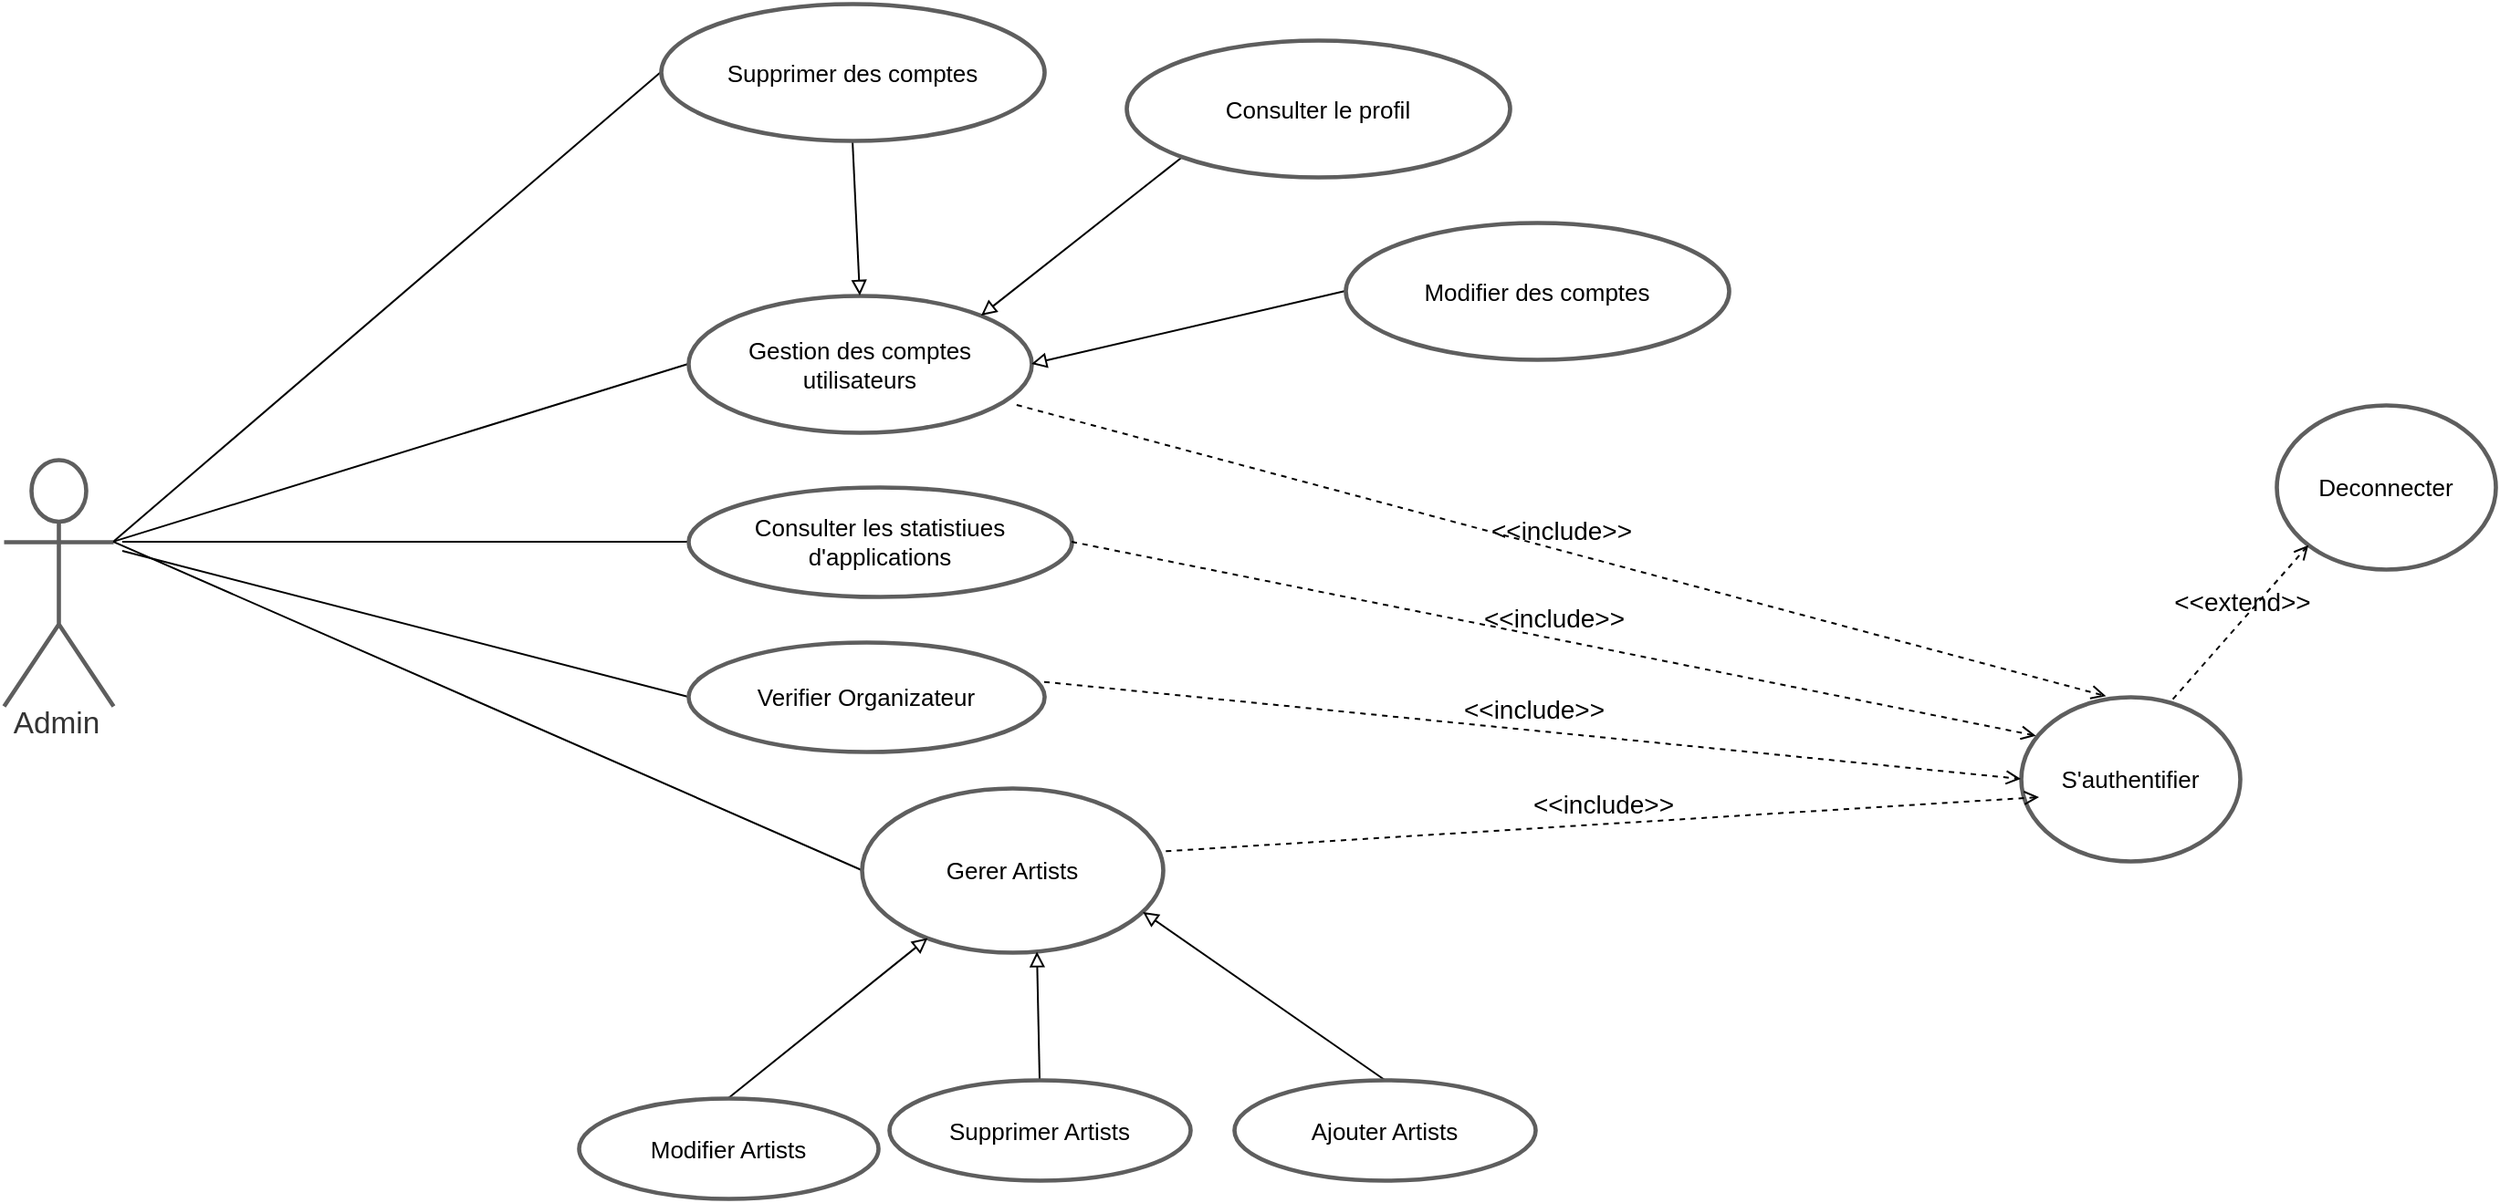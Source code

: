 <mxfile version="20.8.16" type="github">
  <diagram name="Page-1" id="k2QsYMQ3zqkMUnvCmFKg">
    <mxGraphModel dx="4200" dy="-218" grid="1" gridSize="10" guides="1" tooltips="1" connect="1" arrows="1" fold="1" page="1" pageScale="1" pageWidth="827" pageHeight="1169" math="0" shadow="0">
      <root>
        <mxCell id="0" />
        <mxCell id="1" parent="0" />
        <mxCell id="rpKcKU9BycYmj93KXx1i-32" style="edgeStyle=none;rounded=0;orthogonalLoop=1;jettySize=auto;html=1;exitX=1;exitY=0.333;exitDx=0;exitDy=0;exitPerimeter=0;entryX=0;entryY=0.5;entryDx=0;entryDy=0;fontSize=14;endArrow=none;endFill=0;" edge="1" parent="1" source="rpKcKU9BycYmj93KXx1i-34" target="rpKcKU9BycYmj93KXx1i-43">
          <mxGeometry relative="1" as="geometry" />
        </mxCell>
        <mxCell id="rpKcKU9BycYmj93KXx1i-33" style="edgeStyle=none;rounded=0;orthogonalLoop=1;jettySize=auto;html=1;exitX=1;exitY=0.333;exitDx=0;exitDy=0;exitPerimeter=0;entryX=0;entryY=0.5;entryDx=0;entryDy=0;fontSize=14;endArrow=none;endFill=0;" edge="1" parent="1" source="rpKcKU9BycYmj93KXx1i-34" target="rpKcKU9BycYmj93KXx1i-35">
          <mxGeometry relative="1" as="geometry" />
        </mxCell>
        <mxCell id="rpKcKU9BycYmj93KXx1i-34" value="Admin" style="html=1;overflow=block;blockSpacing=1;shape=umlActor;labelPosition=center;verticalLabelPosition=bottom;verticalAlign=top;whiteSpace=nowrap;fontSize=16.7;fontColor=#333333;align=center;spacing=0;strokeColor=#5e5e5e;strokeOpacity=100;rounded=1;absoluteArcSize=1;arcSize=9;strokeWidth=2.3;lucidId=TCmtfz8hAuSR;" vertex="1" parent="1">
          <mxGeometry x="185" y="3490" width="60" height="135" as="geometry" />
        </mxCell>
        <mxCell id="rpKcKU9BycYmj93KXx1i-35" value="Gestion des comptes utilisateurs" style="html=1;overflow=block;blockSpacing=1;whiteSpace=wrap;ellipse;fontSize=13;spacing=3.8;strokeColor=#5e5e5e;strokeOpacity=100;rounded=1;absoluteArcSize=1;arcSize=9;strokeWidth=2.3;lucidId=2CmtHglSXUaJ;" vertex="1" parent="1">
          <mxGeometry x="560" y="3400" width="188" height="75" as="geometry" />
        </mxCell>
        <mxCell id="rpKcKU9BycYmj93KXx1i-36" style="edgeStyle=none;rounded=0;orthogonalLoop=1;jettySize=auto;html=1;exitX=0;exitY=0.5;exitDx=0;exitDy=0;fontSize=14;endArrow=none;endFill=0;" edge="1" parent="1" source="rpKcKU9BycYmj93KXx1i-37">
          <mxGeometry relative="1" as="geometry">
            <mxPoint x="250" y="3535" as="targetPoint" />
          </mxGeometry>
        </mxCell>
        <mxCell id="rpKcKU9BycYmj93KXx1i-37" value="Consulter les  statistiues d&#39;applications" style="html=1;overflow=block;blockSpacing=1;whiteSpace=wrap;ellipse;fontSize=13;spacing=3.8;strokeColor=#5e5e5e;strokeOpacity=100;rounded=1;absoluteArcSize=1;arcSize=9;strokeWidth=2.3;lucidId=4Cmtud14x5Y7;" vertex="1" parent="1">
          <mxGeometry x="560" y="3505" width="210" height="60" as="geometry" />
        </mxCell>
        <mxCell id="rpKcKU9BycYmj93KXx1i-38" style="edgeStyle=none;rounded=0;orthogonalLoop=1;jettySize=auto;html=1;exitX=0;exitY=0.5;exitDx=0;exitDy=0;fontSize=14;endArrow=none;endFill=0;" edge="1" parent="1" source="rpKcKU9BycYmj93KXx1i-39">
          <mxGeometry relative="1" as="geometry">
            <mxPoint x="250" y="3540" as="targetPoint" />
          </mxGeometry>
        </mxCell>
        <mxCell id="rpKcKU9BycYmj93KXx1i-39" value="Verifier Organizateur" style="html=1;overflow=block;blockSpacing=1;whiteSpace=wrap;ellipse;fontSize=13;spacing=3.8;strokeColor=#5e5e5e;strokeOpacity=100;rounded=1;absoluteArcSize=1;arcSize=9;strokeWidth=2.3;lucidId=6CmtnAD3XU6T;" vertex="1" parent="1">
          <mxGeometry x="560" y="3590" width="195" height="60" as="geometry" />
        </mxCell>
        <mxCell id="rpKcKU9BycYmj93KXx1i-40" style="edgeStyle=none;rounded=0;orthogonalLoop=1;jettySize=auto;html=1;exitX=0;exitY=0.5;exitDx=0;exitDy=0;entryX=1;entryY=0.333;entryDx=0;entryDy=0;entryPerimeter=0;fontSize=14;endArrow=none;endFill=0;" edge="1" parent="1" source="rpKcKU9BycYmj93KXx1i-41" target="rpKcKU9BycYmj93KXx1i-34">
          <mxGeometry relative="1" as="geometry" />
        </mxCell>
        <mxCell id="rpKcKU9BycYmj93KXx1i-41" value="Gerer  Artists" style="html=1;overflow=block;blockSpacing=1;whiteSpace=wrap;ellipse;fontSize=13;spacing=3.8;strokeColor=#5e5e5e;strokeOpacity=100;rounded=1;absoluteArcSize=1;arcSize=9;strokeWidth=2.3;lucidId=9Cmt3dIYTxuM;" vertex="1" parent="1">
          <mxGeometry x="655" y="3670" width="165" height="90" as="geometry" />
        </mxCell>
        <mxCell id="rpKcKU9BycYmj93KXx1i-42" style="edgeStyle=none;rounded=0;orthogonalLoop=1;jettySize=auto;html=1;exitX=0.5;exitY=1;exitDx=0;exitDy=0;entryX=0.5;entryY=0;entryDx=0;entryDy=0;fontSize=14;endArrow=block;endFill=0;" edge="1" parent="1" source="rpKcKU9BycYmj93KXx1i-43" target="rpKcKU9BycYmj93KXx1i-35">
          <mxGeometry relative="1" as="geometry" />
        </mxCell>
        <mxCell id="rpKcKU9BycYmj93KXx1i-43" value="Supprimer des comptes" style="html=1;overflow=block;blockSpacing=1;whiteSpace=wrap;ellipse;fontSize=13;spacing=3.8;strokeColor=#5e5e5e;strokeOpacity=100;rounded=1;absoluteArcSize=1;arcSize=9;strokeWidth=2.3;lucidId=UEmtKaLi1W1V;" vertex="1" parent="1">
          <mxGeometry x="545" y="3240" width="210" height="75" as="geometry" />
        </mxCell>
        <mxCell id="rpKcKU9BycYmj93KXx1i-44" style="edgeStyle=none;rounded=0;orthogonalLoop=1;jettySize=auto;html=1;exitX=0;exitY=1;exitDx=0;exitDy=0;entryX=1;entryY=0;entryDx=0;entryDy=0;fontSize=14;endArrow=block;endFill=0;" edge="1" parent="1" source="rpKcKU9BycYmj93KXx1i-45" target="rpKcKU9BycYmj93KXx1i-35">
          <mxGeometry relative="1" as="geometry" />
        </mxCell>
        <mxCell id="rpKcKU9BycYmj93KXx1i-45" value="Consulter le profil" style="html=1;overflow=block;blockSpacing=1;whiteSpace=wrap;ellipse;fontSize=13;spacing=3.8;strokeColor=#5e5e5e;strokeOpacity=100;rounded=1;absoluteArcSize=1;arcSize=9;strokeWidth=2.3;lucidId=9EmtDgn2g~nr;" vertex="1" parent="1">
          <mxGeometry x="800" y="3260" width="210" height="75" as="geometry" />
        </mxCell>
        <mxCell id="rpKcKU9BycYmj93KXx1i-46" style="edgeStyle=none;rounded=0;orthogonalLoop=1;jettySize=auto;html=1;exitX=0;exitY=0.5;exitDx=0;exitDy=0;entryX=1;entryY=0.5;entryDx=0;entryDy=0;fontSize=14;endArrow=block;endFill=0;" edge="1" parent="1" source="rpKcKU9BycYmj93KXx1i-47" target="rpKcKU9BycYmj93KXx1i-35">
          <mxGeometry relative="1" as="geometry" />
        </mxCell>
        <mxCell id="rpKcKU9BycYmj93KXx1i-47" value="Modifier des comptes" style="html=1;overflow=block;blockSpacing=1;whiteSpace=wrap;ellipse;fontSize=13;spacing=3.8;strokeColor=#5e5e5e;strokeOpacity=100;rounded=1;absoluteArcSize=1;arcSize=9;strokeWidth=2.3;lucidId=lFmtOqZzf6Zj;" vertex="1" parent="1">
          <mxGeometry x="920" y="3360" width="210" height="75" as="geometry" />
        </mxCell>
        <mxCell id="rpKcKU9BycYmj93KXx1i-48" style="edgeStyle=none;rounded=0;orthogonalLoop=1;jettySize=auto;html=1;exitX=0.5;exitY=0;exitDx=0;exitDy=0;entryX=0.934;entryY=0.755;entryDx=0;entryDy=0;entryPerimeter=0;fontSize=14;endArrow=block;endFill=0;" edge="1" parent="1" source="rpKcKU9BycYmj93KXx1i-49" target="rpKcKU9BycYmj93KXx1i-41">
          <mxGeometry relative="1" as="geometry" />
        </mxCell>
        <mxCell id="rpKcKU9BycYmj93KXx1i-49" value="Ajouter Artists" style="html=1;overflow=block;blockSpacing=1;whiteSpace=wrap;ellipse;fontSize=13;spacing=3.8;strokeColor=#5e5e5e;strokeOpacity=100;rounded=1;absoluteArcSize=1;arcSize=9;strokeWidth=2.3;lucidId=9Cmt3dIYTxuM;" vertex="1" parent="1">
          <mxGeometry x="859" y="3830" width="165" height="55" as="geometry" />
        </mxCell>
        <mxCell id="rpKcKU9BycYmj93KXx1i-50" style="edgeStyle=none;rounded=0;orthogonalLoop=1;jettySize=auto;html=1;exitX=0.5;exitY=0;exitDx=0;exitDy=0;entryX=0.582;entryY=0.997;entryDx=0;entryDy=0;entryPerimeter=0;fontSize=14;endArrow=block;endFill=0;" edge="1" parent="1" source="rpKcKU9BycYmj93KXx1i-51" target="rpKcKU9BycYmj93KXx1i-41">
          <mxGeometry relative="1" as="geometry" />
        </mxCell>
        <mxCell id="rpKcKU9BycYmj93KXx1i-51" value="Supprimer Artists" style="html=1;overflow=block;blockSpacing=1;whiteSpace=wrap;ellipse;fontSize=13;spacing=3.8;strokeColor=#5e5e5e;strokeOpacity=100;rounded=1;absoluteArcSize=1;arcSize=9;strokeWidth=2.3;lucidId=9Cmt3dIYTxuM;" vertex="1" parent="1">
          <mxGeometry x="670" y="3830" width="165" height="55" as="geometry" />
        </mxCell>
        <mxCell id="rpKcKU9BycYmj93KXx1i-52" style="edgeStyle=none;rounded=0;orthogonalLoop=1;jettySize=auto;html=1;exitX=0.5;exitY=0;exitDx=0;exitDy=0;fontSize=14;endArrow=block;endFill=0;" edge="1" parent="1" source="rpKcKU9BycYmj93KXx1i-53" target="rpKcKU9BycYmj93KXx1i-41">
          <mxGeometry relative="1" as="geometry" />
        </mxCell>
        <mxCell id="rpKcKU9BycYmj93KXx1i-53" value="Modifier Artists" style="html=1;overflow=block;blockSpacing=1;whiteSpace=wrap;ellipse;fontSize=13;spacing=3.8;strokeColor=#5e5e5e;strokeOpacity=100;rounded=1;absoluteArcSize=1;arcSize=9;strokeWidth=2.3;lucidId=9Cmt3dIYTxuM;" vertex="1" parent="1">
          <mxGeometry x="500" y="3840" width="164" height="55" as="geometry" />
        </mxCell>
        <mxCell id="rpKcKU9BycYmj93KXx1i-54" value="S&#39;authentifier" style="html=1;overflow=block;blockSpacing=1;whiteSpace=wrap;ellipse;fontSize=13;spacing=3.8;strokeColor=#5e5e5e;strokeOpacity=100;rounded=1;absoluteArcSize=1;arcSize=9;strokeWidth=2.3;lucidId=XvitAHHM73nt;" vertex="1" parent="1">
          <mxGeometry x="1290" y="3620" width="120" height="90" as="geometry" />
        </mxCell>
        <mxCell id="rpKcKU9BycYmj93KXx1i-55" value="Deconnecter" style="html=1;overflow=block;blockSpacing=1;whiteSpace=wrap;ellipse;fontSize=13;spacing=3.8;strokeColor=#5e5e5e;strokeOpacity=100;rounded=1;absoluteArcSize=1;arcSize=9;strokeWidth=2.3;lucidId=XvitmW9DInrr;" vertex="1" parent="1">
          <mxGeometry x="1430" y="3460" width="120" height="90" as="geometry" />
        </mxCell>
        <mxCell id="rpKcKU9BycYmj93KXx1i-56" value="&amp;lt;&amp;lt;extend&amp;gt;&amp;gt;" style="html=1;verticalAlign=bottom;labelBackgroundColor=none;endArrow=open;endFill=0;dashed=1;rounded=0;fontSize=14;entryX=0;entryY=1;entryDx=0;entryDy=0;exitX=0.694;exitY=0.015;exitDx=0;exitDy=0;exitPerimeter=0;" edge="1" parent="1" source="rpKcKU9BycYmj93KXx1i-54" target="rpKcKU9BycYmj93KXx1i-55">
          <mxGeometry width="160" relative="1" as="geometry">
            <mxPoint x="1420" y="3570" as="sourcePoint" />
            <mxPoint x="1580" y="3570" as="targetPoint" />
          </mxGeometry>
        </mxCell>
        <mxCell id="rpKcKU9BycYmj93KXx1i-57" value="&amp;lt;&amp;lt;include&amp;gt;&amp;gt;" style="html=1;verticalAlign=bottom;labelBackgroundColor=none;endArrow=open;endFill=0;dashed=1;rounded=0;fontSize=14;exitX=1;exitY=0.5;exitDx=0;exitDy=0;entryX=0.069;entryY=0.237;entryDx=0;entryDy=0;entryPerimeter=0;" edge="1" parent="1" source="rpKcKU9BycYmj93KXx1i-37" target="rpKcKU9BycYmj93KXx1i-54">
          <mxGeometry width="160" relative="1" as="geometry">
            <mxPoint x="850" y="3560" as="sourcePoint" />
            <mxPoint x="1010" y="3560" as="targetPoint" />
          </mxGeometry>
        </mxCell>
        <mxCell id="rpKcKU9BycYmj93KXx1i-58" value="&amp;lt;&amp;lt;include&amp;gt;&amp;gt;" style="html=1;verticalAlign=bottom;labelBackgroundColor=none;endArrow=open;endFill=0;dashed=1;rounded=0;fontSize=14;exitX=1;exitY=0.5;exitDx=0;exitDy=0;entryX=0;entryY=0.5;entryDx=0;entryDy=0;" edge="1" parent="1" target="rpKcKU9BycYmj93KXx1i-54">
          <mxGeometry width="160" relative="1" as="geometry">
            <mxPoint x="755" y="3611.83" as="sourcePoint" />
            <mxPoint x="1283.28" y="3718.16" as="targetPoint" />
          </mxGeometry>
        </mxCell>
        <mxCell id="rpKcKU9BycYmj93KXx1i-59" value="&amp;lt;&amp;lt;include&amp;gt;&amp;gt;" style="html=1;verticalAlign=bottom;labelBackgroundColor=none;endArrow=open;endFill=0;dashed=1;rounded=0;fontSize=14;exitX=1.01;exitY=0.385;exitDx=0;exitDy=0;entryX=0;entryY=0.5;entryDx=0;entryDy=0;exitPerimeter=0;" edge="1" parent="1" source="rpKcKU9BycYmj93KXx1i-41">
          <mxGeometry width="160" relative="1" as="geometry">
            <mxPoint x="765" y="3621.83" as="sourcePoint" />
            <mxPoint x="1300" y="3675" as="targetPoint" />
          </mxGeometry>
        </mxCell>
        <mxCell id="rpKcKU9BycYmj93KXx1i-60" value="&amp;lt;&amp;lt;include&amp;gt;&amp;gt;" style="html=1;verticalAlign=bottom;labelBackgroundColor=none;endArrow=open;endFill=0;dashed=1;rounded=0;fontSize=14;exitX=0.957;exitY=0.8;exitDx=0;exitDy=0;entryX=0.389;entryY=-0.004;entryDx=0;entryDy=0;exitPerimeter=0;entryPerimeter=0;" edge="1" parent="1" source="rpKcKU9BycYmj93KXx1i-35" target="rpKcKU9BycYmj93KXx1i-54">
          <mxGeometry width="160" relative="1" as="geometry">
            <mxPoint x="775" y="3631.83" as="sourcePoint" />
            <mxPoint x="1310" y="3685" as="targetPoint" />
          </mxGeometry>
        </mxCell>
      </root>
    </mxGraphModel>
  </diagram>
</mxfile>
